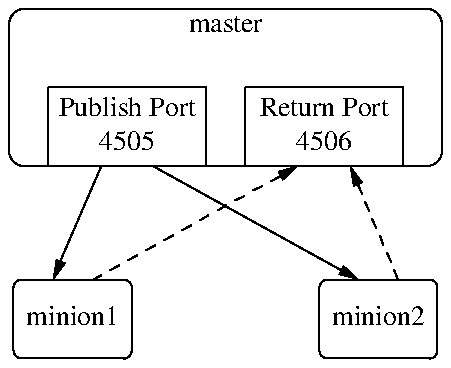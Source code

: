 .PS
scale = 2.54

define port { [
       Port: box wid $1 ht $2 $3 "$4"
       ]
}

Master: box wid 5.5 ht 2 rad 0.2;

"master" at Master.n below;

Port4505: [ port(2,1,"Publish Port",4505) ] with .se at Master.s - (0.25,0);
Port4506: [ port(2,1,"Return Port",4506) ] with .sw at Master.s + (0.25,0);

Minion1: [ box wid 1.5 ht 1 rad 0.1 "minion1" ] with .nw at Master.sw - (0,1.5);
Minion2: [ box wid 1.5 ht 1 rad 0.1 "minion2" ] with .ne at Master.se - (0,1.5);

line -> from 1/3 <Port4505.sw,Port4505.se> to 1/3 <Minion1.nw,Minion1.ne>;
line -> from 1/3 <Port4505.se,Port4505.sw> to 1/3 <Minion2.nw,Minion2.ne>;
line -> from 2/3 <Minion1.nw,Minion1.ne> to 1/3 <Port4506.sw,Port4506.se> dashed;
line -> from 2/3 <Minion2.nw,Minion2.ne> to 2/3 <Port4506.sw,Port4506.se> dashed;
.PE
